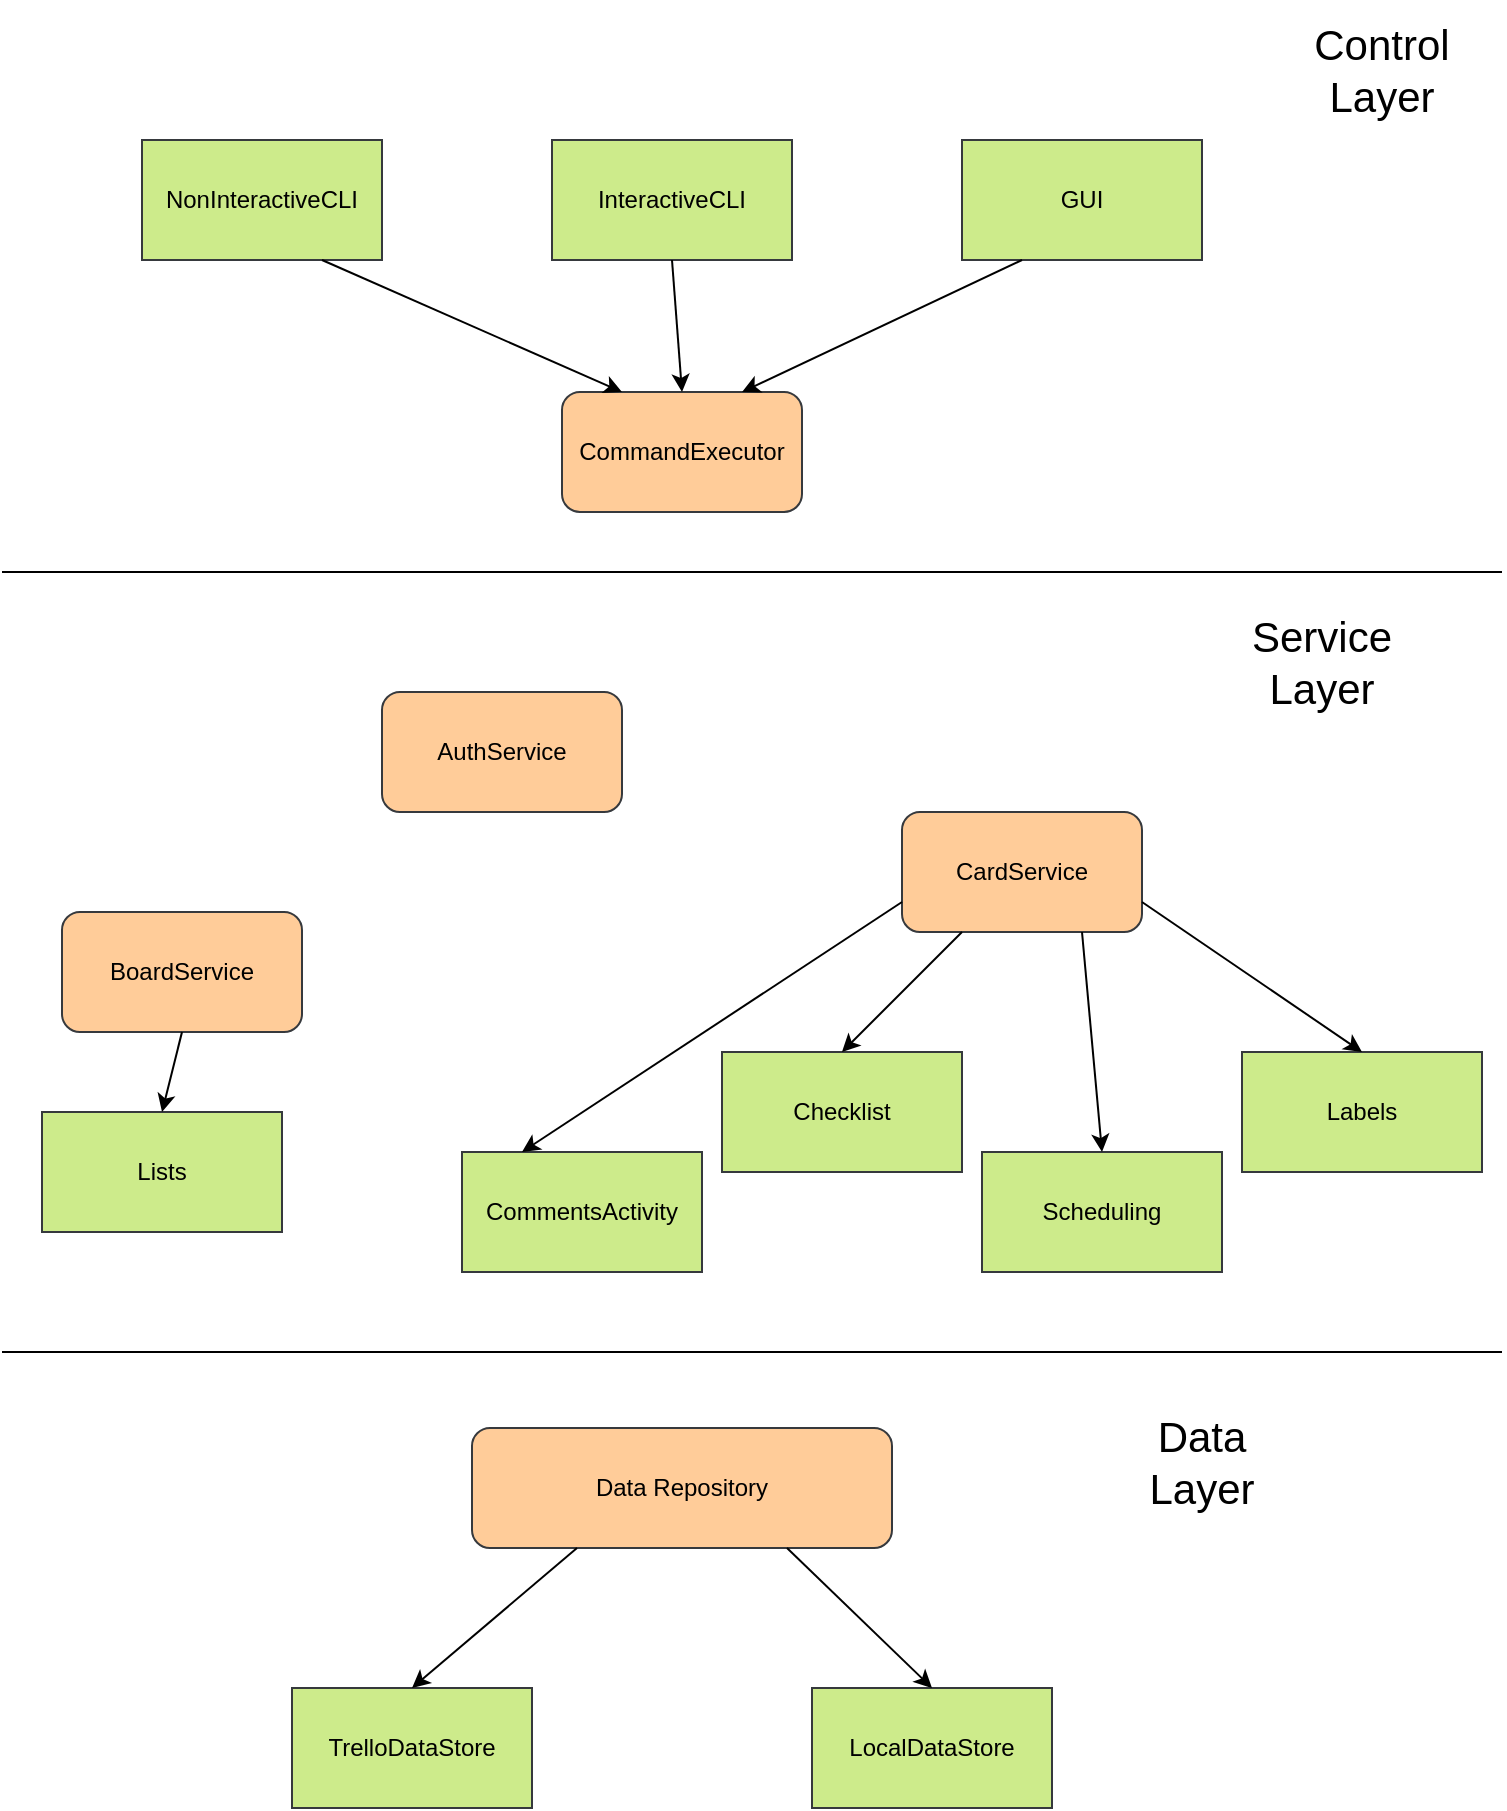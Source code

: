 <mxfile version="14.1.8" type="device"><diagram id="IA331Hl56ARZzFj-qg3v" name="Page-1"><mxGraphModel dx="1320" dy="765" grid="1" gridSize="14" guides="1" tooltips="1" connect="1" arrows="1" fold="1" page="1" pageScale="1" pageWidth="850" pageHeight="1100" math="0" shadow="0"><root><mxCell id="0"/><mxCell id="1" parent="0"/><mxCell id="TI6jUGBnG6R2r79jeKk8-1" value="Data Repository" style="rounded=1;whiteSpace=wrap;html=1;fillColor=#ffcc99;strokeColor=#36393d;glass=0;shadow=0;sketch=0;" vertex="1" parent="1"><mxGeometry x="315" y="728" width="210" height="60" as="geometry"/></mxCell><mxCell id="TI6jUGBnG6R2r79jeKk8-2" value="TrelloDataStore" style="rounded=0;whiteSpace=wrap;html=1;fillColor=#cdeb8b;strokeColor=#36393d;" vertex="1" parent="1"><mxGeometry x="225" y="858" width="120" height="60" as="geometry"/></mxCell><mxCell id="TI6jUGBnG6R2r79jeKk8-3" value="LocalDataStore" style="rounded=0;whiteSpace=wrap;html=1;fillColor=#cdeb8b;strokeColor=#36393d;" vertex="1" parent="1"><mxGeometry x="485" y="858" width="120" height="60" as="geometry"/></mxCell><mxCell id="TI6jUGBnG6R2r79jeKk8-4" value="BoardService" style="rounded=1;whiteSpace=wrap;html=1;fillColor=#ffcc99;strokeColor=#36393d;glass=0;shadow=0;sketch=0;" vertex="1" parent="1"><mxGeometry x="110" y="470" width="120" height="60" as="geometry"/></mxCell><mxCell id="TI6jUGBnG6R2r79jeKk8-5" value="CardService" style="rounded=1;whiteSpace=wrap;html=1;fillColor=#ffcc99;strokeColor=#36393d;glass=0;shadow=0;sketch=0;" vertex="1" parent="1"><mxGeometry x="530" y="420" width="120" height="60" as="geometry"/></mxCell><mxCell id="TI6jUGBnG6R2r79jeKk8-6" value="CommentsActivity" style="rounded=0;whiteSpace=wrap;html=1;fillColor=#cdeb8b;strokeColor=#36393d;" vertex="1" parent="1"><mxGeometry x="310" y="590" width="120" height="60" as="geometry"/></mxCell><mxCell id="TI6jUGBnG6R2r79jeKk8-7" value="Checklist" style="rounded=0;whiteSpace=wrap;html=1;fillColor=#cdeb8b;strokeColor=#36393d;" vertex="1" parent="1"><mxGeometry x="440" y="540" width="120" height="60" as="geometry"/></mxCell><mxCell id="TI6jUGBnG6R2r79jeKk8-8" value="" style="endArrow=none;html=1;entryX=0;entryY=0.75;entryDx=0;entryDy=0;exitX=0.25;exitY=0;exitDx=0;exitDy=0;startArrow=classic;startFill=1;" edge="1" parent="1" source="TI6jUGBnG6R2r79jeKk8-6" target="TI6jUGBnG6R2r79jeKk8-5"><mxGeometry width="50" height="50" relative="1" as="geometry"><mxPoint x="380" y="580" as="sourcePoint"/><mxPoint x="430" y="530" as="targetPoint"/></mxGeometry></mxCell><mxCell id="TI6jUGBnG6R2r79jeKk8-9" value="" style="endArrow=none;html=1;entryX=0.25;entryY=1;entryDx=0;entryDy=0;exitX=0.5;exitY=0;exitDx=0;exitDy=0;startArrow=classic;startFill=1;" edge="1" parent="1" source="TI6jUGBnG6R2r79jeKk8-7" target="TI6jUGBnG6R2r79jeKk8-5"><mxGeometry width="50" height="50" relative="1" as="geometry"><mxPoint x="440" y="660" as="sourcePoint"/><mxPoint x="490" y="610" as="targetPoint"/></mxGeometry></mxCell><mxCell id="TI6jUGBnG6R2r79jeKk8-10" value="Lists" style="rounded=0;whiteSpace=wrap;html=1;fillColor=#cdeb8b;strokeColor=#36393d;" vertex="1" parent="1"><mxGeometry x="100" y="570" width="120" height="60" as="geometry"/></mxCell><mxCell id="TI6jUGBnG6R2r79jeKk8-11" value="" style="endArrow=none;html=1;entryX=0.5;entryY=1;entryDx=0;entryDy=0;exitX=0.5;exitY=0;exitDx=0;exitDy=0;startArrow=classic;startFill=1;" edge="1" parent="1" source="TI6jUGBnG6R2r79jeKk8-10" target="TI6jUGBnG6R2r79jeKk8-4"><mxGeometry width="50" height="50" relative="1" as="geometry"><mxPoint x="440" y="660" as="sourcePoint"/><mxPoint x="490" y="610" as="targetPoint"/></mxGeometry></mxCell><mxCell id="TI6jUGBnG6R2r79jeKk8-12" value="" style="endArrow=none;html=1;" edge="1" parent="1"><mxGeometry width="50" height="50" relative="1" as="geometry"><mxPoint x="80" y="690" as="sourcePoint"/><mxPoint x="830" y="690" as="targetPoint"/></mxGeometry></mxCell><mxCell id="TI6jUGBnG6R2r79jeKk8-13" value="" style="endArrow=classic;html=1;exitX=0.25;exitY=1;exitDx=0;exitDy=0;entryX=0.5;entryY=0;entryDx=0;entryDy=0;" edge="1" parent="1" source="TI6jUGBnG6R2r79jeKk8-1" target="TI6jUGBnG6R2r79jeKk8-2"><mxGeometry width="50" height="50" relative="1" as="geometry"><mxPoint x="445" y="678" as="sourcePoint"/><mxPoint x="445" y="678" as="targetPoint"/></mxGeometry></mxCell><mxCell id="TI6jUGBnG6R2r79jeKk8-14" value="" style="endArrow=classic;html=1;exitX=0.75;exitY=1;exitDx=0;exitDy=0;entryX=0.5;entryY=0;entryDx=0;entryDy=0;" edge="1" parent="1" source="TI6jUGBnG6R2r79jeKk8-1" target="TI6jUGBnG6R2r79jeKk8-3"><mxGeometry width="50" height="50" relative="1" as="geometry"><mxPoint x="445" y="678" as="sourcePoint"/><mxPoint x="495" y="628" as="targetPoint"/></mxGeometry></mxCell><mxCell id="TI6jUGBnG6R2r79jeKk8-16" value="Data Layer" style="text;html=1;strokeColor=none;fillColor=none;align=center;verticalAlign=middle;whiteSpace=wrap;rounded=0;fontSize=21;" vertex="1" parent="1"><mxGeometry x="630" y="710" width="100" height="70" as="geometry"/></mxCell><mxCell id="TI6jUGBnG6R2r79jeKk8-17" value="Scheduling" style="rounded=0;whiteSpace=wrap;html=1;fillColor=#cdeb8b;strokeColor=#36393d;" vertex="1" parent="1"><mxGeometry x="570" y="590" width="120" height="60" as="geometry"/></mxCell><mxCell id="TI6jUGBnG6R2r79jeKk8-18" value="Labels" style="rounded=0;whiteSpace=wrap;html=1;fillColor=#cdeb8b;strokeColor=#36393d;" vertex="1" parent="1"><mxGeometry x="700" y="540" width="120" height="60" as="geometry"/></mxCell><mxCell id="TI6jUGBnG6R2r79jeKk8-19" value="" style="endArrow=classic;html=1;exitX=0.75;exitY=1;exitDx=0;exitDy=0;entryX=0.5;entryY=0;entryDx=0;entryDy=0;" edge="1" parent="1" source="TI6jUGBnG6R2r79jeKk8-5" target="TI6jUGBnG6R2r79jeKk8-17"><mxGeometry width="50" height="50" relative="1" as="geometry"><mxPoint x="440" y="550" as="sourcePoint"/><mxPoint x="490" y="500" as="targetPoint"/></mxGeometry></mxCell><mxCell id="TI6jUGBnG6R2r79jeKk8-20" value="" style="endArrow=classic;html=1;exitX=1;exitY=0.75;exitDx=0;exitDy=0;entryX=0.5;entryY=0;entryDx=0;entryDy=0;" edge="1" parent="1" source="TI6jUGBnG6R2r79jeKk8-5" target="TI6jUGBnG6R2r79jeKk8-18"><mxGeometry width="50" height="50" relative="1" as="geometry"><mxPoint x="440" y="550" as="sourcePoint"/><mxPoint x="490" y="500" as="targetPoint"/></mxGeometry></mxCell><mxCell id="TI6jUGBnG6R2r79jeKk8-21" value="AuthService" style="rounded=1;whiteSpace=wrap;html=1;fillColor=#ffcc99;strokeColor=#36393d;glass=0;shadow=0;sketch=0;" vertex="1" parent="1"><mxGeometry x="270" y="360" width="120" height="60" as="geometry"/></mxCell><mxCell id="TI6jUGBnG6R2r79jeKk8-22" value="" style="endArrow=none;html=1;" edge="1" parent="1"><mxGeometry width="50" height="50" relative="1" as="geometry"><mxPoint x="80" y="300" as="sourcePoint"/><mxPoint x="830" y="300" as="targetPoint"/></mxGeometry></mxCell><mxCell id="TI6jUGBnG6R2r79jeKk8-23" value="Service Layer" style="text;html=1;strokeColor=none;fillColor=none;align=center;verticalAlign=middle;whiteSpace=wrap;rounded=0;fontSize=21;" vertex="1" parent="1"><mxGeometry x="690" y="310" width="100" height="70" as="geometry"/></mxCell><mxCell id="TI6jUGBnG6R2r79jeKk8-25" value="NonInteractiveCLI" style="rounded=0;whiteSpace=wrap;html=1;fillColor=#cdeb8b;strokeColor=#36393d;" vertex="1" parent="1"><mxGeometry x="150" y="84" width="120" height="60" as="geometry"/></mxCell><mxCell id="TI6jUGBnG6R2r79jeKk8-27" value="CommandExecutor" style="rounded=1;whiteSpace=wrap;html=1;fontSize=12;fillColor=#ffcc99;strokeColor=#36393d;glass=0;shadow=0;sketch=0;" vertex="1" parent="1"><mxGeometry x="360" y="210" width="120" height="60" as="geometry"/></mxCell><mxCell id="TI6jUGBnG6R2r79jeKk8-28" value="InteractiveCLI" style="rounded=0;whiteSpace=wrap;html=1;fillColor=#cdeb8b;strokeColor=#36393d;" vertex="1" parent="1"><mxGeometry x="355" y="84" width="120" height="60" as="geometry"/></mxCell><mxCell id="TI6jUGBnG6R2r79jeKk8-29" value="GUI" style="rounded=0;whiteSpace=wrap;html=1;fillColor=#cdeb8b;strokeColor=#36393d;" vertex="1" parent="1"><mxGeometry x="560" y="84" width="120" height="60" as="geometry"/></mxCell><mxCell id="TI6jUGBnG6R2r79jeKk8-30" value="" style="endArrow=classic;html=1;fontSize=12;exitX=0.75;exitY=1;exitDx=0;exitDy=0;entryX=0.25;entryY=0;entryDx=0;entryDy=0;" edge="1" parent="1" source="TI6jUGBnG6R2r79jeKk8-25" target="TI6jUGBnG6R2r79jeKk8-27"><mxGeometry width="50" height="50" relative="1" as="geometry"><mxPoint x="392" y="302" as="sourcePoint"/><mxPoint x="364" y="210" as="targetPoint"/></mxGeometry></mxCell><mxCell id="TI6jUGBnG6R2r79jeKk8-31" value="" style="endArrow=classic;html=1;fontSize=12;exitX=0.5;exitY=1;exitDx=0;exitDy=0;entryX=0.5;entryY=0;entryDx=0;entryDy=0;" edge="1" parent="1" source="TI6jUGBnG6R2r79jeKk8-28" target="TI6jUGBnG6R2r79jeKk8-27"><mxGeometry width="50" height="50" relative="1" as="geometry"><mxPoint x="392" y="302" as="sourcePoint"/><mxPoint x="442" y="252" as="targetPoint"/></mxGeometry></mxCell><mxCell id="TI6jUGBnG6R2r79jeKk8-32" value="" style="endArrow=classic;html=1;fontSize=12;exitX=0.25;exitY=1;exitDx=0;exitDy=0;entryX=0.75;entryY=0;entryDx=0;entryDy=0;" edge="1" parent="1" source="TI6jUGBnG6R2r79jeKk8-29" target="TI6jUGBnG6R2r79jeKk8-27"><mxGeometry width="50" height="50" relative="1" as="geometry"><mxPoint x="392" y="302" as="sourcePoint"/><mxPoint x="442" y="252" as="targetPoint"/></mxGeometry></mxCell><mxCell id="TI6jUGBnG6R2r79jeKk8-33" value="Control Layer" style="text;html=1;strokeColor=none;fillColor=none;align=center;verticalAlign=middle;whiteSpace=wrap;rounded=0;fontSize=21;" vertex="1" parent="1"><mxGeometry x="720" y="14" width="100" height="70" as="geometry"/></mxCell></root></mxGraphModel></diagram></mxfile>